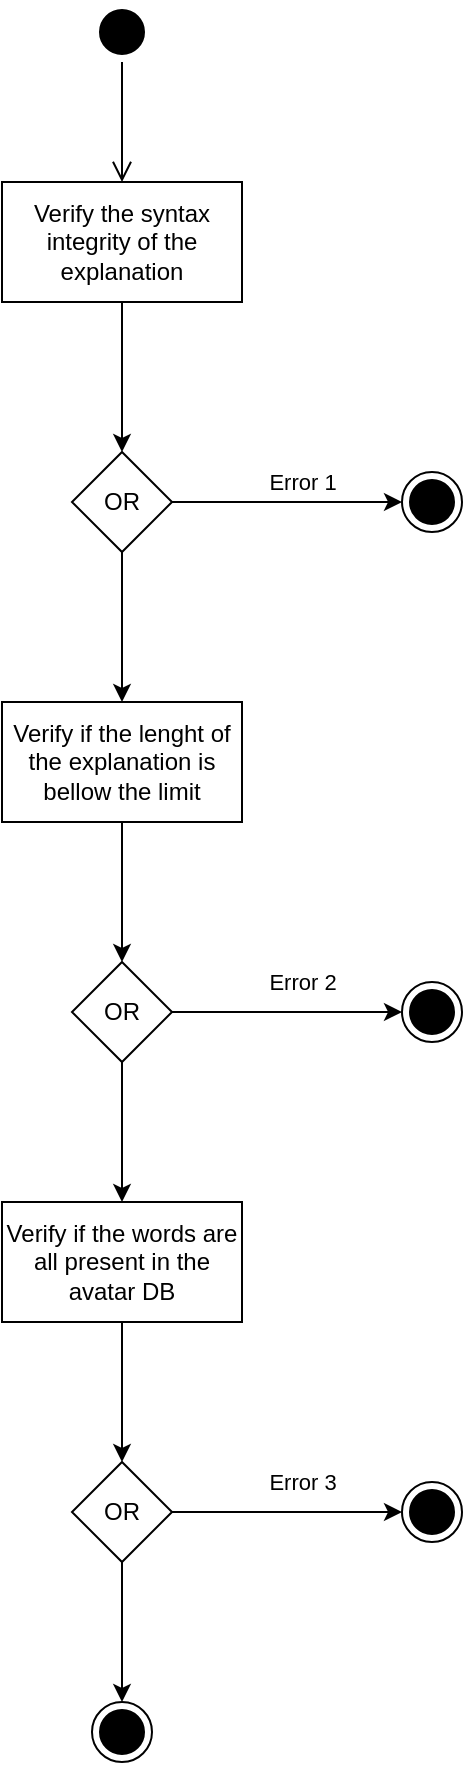 <mxfile version="12.7.1" type="device"><diagram id="CwWsbhPDtxxZaJXfV12A" name="Page-1"><mxGraphModel dx="1422" dy="753" grid="1" gridSize="10" guides="1" tooltips="1" connect="1" arrows="1" fold="1" page="1" pageScale="1" pageWidth="827" pageHeight="1169" math="0" shadow="0"><root><mxCell id="0"/><mxCell id="1" parent="0"/><mxCell id="NgxsHUVpw1s7tGEg42Pa-4" value="" style="ellipse;html=1;shape=startState;fillColor=#000000;strokeColor=#000000;" parent="1" vertex="1"><mxGeometry x="145" y="30" width="30" height="30" as="geometry"/></mxCell><mxCell id="NgxsHUVpw1s7tGEg42Pa-5" value="" style="edgeStyle=orthogonalEdgeStyle;html=1;verticalAlign=bottom;endArrow=open;endSize=8;strokeColor=#000000;entryX=0.5;entryY=0;entryDx=0;entryDy=0;" parent="1" source="NgxsHUVpw1s7tGEg42Pa-4" target="NgxsHUVpw1s7tGEg42Pa-33" edge="1"><mxGeometry relative="1" as="geometry"><mxPoint x="160" y="110" as="targetPoint"/></mxGeometry></mxCell><mxCell id="NgxsHUVpw1s7tGEg42Pa-6" value="" style="ellipse;html=1;shape=endState;fillColor=#000000;strokeColor=#000000;" parent="1" vertex="1"><mxGeometry x="300" y="520" width="30" height="30" as="geometry"/></mxCell><mxCell id="NgxsHUVpw1s7tGEg42Pa-9" style="edgeStyle=orthogonalEdgeStyle;rounded=0;orthogonalLoop=1;jettySize=auto;html=1;strokeColor=#000000;" parent="1" source="NgxsHUVpw1s7tGEg42Pa-7" target="NgxsHUVpw1s7tGEg42Pa-8" edge="1"><mxGeometry relative="1" as="geometry"/></mxCell><mxCell id="NgxsHUVpw1s7tGEg42Pa-7" value="Verify if the lenght of the explanation is bellow the limit" style="rounded=0;whiteSpace=wrap;html=1;strokeColor=#000000;" parent="1" vertex="1"><mxGeometry x="100" y="380" width="120" height="60" as="geometry"/></mxCell><mxCell id="NgxsHUVpw1s7tGEg42Pa-10" value="Error 2" style="edgeStyle=orthogonalEdgeStyle;rounded=0;orthogonalLoop=1;jettySize=auto;html=1;strokeColor=#000000;" parent="1" source="NgxsHUVpw1s7tGEg42Pa-8" target="NgxsHUVpw1s7tGEg42Pa-6" edge="1"><mxGeometry x="0.13" y="15" relative="1" as="geometry"><mxPoint as="offset"/></mxGeometry></mxCell><mxCell id="NgxsHUVpw1s7tGEg42Pa-12" value="" style="edgeStyle=orthogonalEdgeStyle;rounded=0;orthogonalLoop=1;jettySize=auto;html=1;strokeColor=#000000;" parent="1" source="NgxsHUVpw1s7tGEg42Pa-8" target="NgxsHUVpw1s7tGEg42Pa-13" edge="1"><mxGeometry relative="1" as="geometry"><mxPoint x="160" y="630" as="targetPoint"/></mxGeometry></mxCell><mxCell id="NgxsHUVpw1s7tGEg42Pa-8" value="OR" style="rhombus;whiteSpace=wrap;html=1;strokeColor=#000000;" parent="1" vertex="1"><mxGeometry x="135" y="510" width="50" height="50" as="geometry"/></mxCell><mxCell id="NgxsHUVpw1s7tGEg42Pa-13" value="Verify if the words are all present in the avatar DB" style="rounded=0;whiteSpace=wrap;html=1;strokeColor=#000000;" parent="1" vertex="1"><mxGeometry x="100" y="630" width="120" height="60" as="geometry"/></mxCell><mxCell id="NgxsHUVpw1s7tGEg42Pa-14" value="" style="ellipse;html=1;shape=endState;fillColor=#000000;strokeColor=#000000;" parent="1" vertex="1"><mxGeometry x="300" y="770" width="30" height="30" as="geometry"/></mxCell><mxCell id="NgxsHUVpw1s7tGEg42Pa-15" style="edgeStyle=orthogonalEdgeStyle;rounded=0;orthogonalLoop=1;jettySize=auto;html=1;strokeColor=#000000;" parent="1" source="NgxsHUVpw1s7tGEg42Pa-13" target="NgxsHUVpw1s7tGEg42Pa-18" edge="1"><mxGeometry relative="1" as="geometry"><mxPoint x="150" y="700" as="sourcePoint"/></mxGeometry></mxCell><mxCell id="NgxsHUVpw1s7tGEg42Pa-16" value="Error 3" style="edgeStyle=orthogonalEdgeStyle;rounded=0;orthogonalLoop=1;jettySize=auto;html=1;strokeColor=#000000;" parent="1" source="NgxsHUVpw1s7tGEg42Pa-18" target="NgxsHUVpw1s7tGEg42Pa-14" edge="1"><mxGeometry x="0.13" y="15" relative="1" as="geometry"><mxPoint x="255" y="785" as="targetPoint"/><mxPoint as="offset"/></mxGeometry></mxCell><mxCell id="NgxsHUVpw1s7tGEg42Pa-20" value="" style="edgeStyle=orthogonalEdgeStyle;rounded=0;orthogonalLoop=1;jettySize=auto;html=1;strokeColor=#000000;" parent="1" source="NgxsHUVpw1s7tGEg42Pa-18" target="NgxsHUVpw1s7tGEg42Pa-39" edge="1"><mxGeometry relative="1" as="geometry"><mxPoint x="160" y="860" as="targetPoint"/></mxGeometry></mxCell><mxCell id="NgxsHUVpw1s7tGEg42Pa-18" value="OR" style="rhombus;whiteSpace=wrap;html=1;strokeColor=#000000;direction=south;" parent="1" vertex="1"><mxGeometry x="135" y="760" width="50" height="50" as="geometry"/></mxCell><mxCell id="NgxsHUVpw1s7tGEg42Pa-32" value="" style="edgeStyle=orthogonalEdgeStyle;rounded=0;orthogonalLoop=1;jettySize=auto;html=1;strokeColor=#000000;" parent="1" source="NgxsHUVpw1s7tGEg42Pa-33" target="NgxsHUVpw1s7tGEg42Pa-35" edge="1"><mxGeometry relative="1" as="geometry"><mxPoint x="160" y="260" as="targetPoint"/></mxGeometry></mxCell><mxCell id="NgxsHUVpw1s7tGEg42Pa-33" value="Verify the syntax integrity of the explanation" style="rounded=0;whiteSpace=wrap;html=1;strokeColor=#000000;" parent="1" vertex="1"><mxGeometry x="100" y="120" width="120" height="60" as="geometry"/></mxCell><mxCell id="NgxsHUVpw1s7tGEg42Pa-34" value="Error 1" style="edgeStyle=orthogonalEdgeStyle;rounded=0;orthogonalLoop=1;jettySize=auto;html=1;strokeColor=#000000;entryX=0;entryY=0.5;entryDx=0;entryDy=0;" parent="1" source="NgxsHUVpw1s7tGEg42Pa-35" target="NgxsHUVpw1s7tGEg42Pa-40" edge="1"><mxGeometry x="0.13" y="10" relative="1" as="geometry"><mxPoint x="255" y="280" as="targetPoint"/><mxPoint as="offset"/></mxGeometry></mxCell><mxCell id="NgxsHUVpw1s7tGEg42Pa-38" style="edgeStyle=orthogonalEdgeStyle;rounded=0;orthogonalLoop=1;jettySize=auto;html=1;strokeColor=#000000;" parent="1" source="NgxsHUVpw1s7tGEg42Pa-35" target="NgxsHUVpw1s7tGEg42Pa-7" edge="1"><mxGeometry relative="1" as="geometry"/></mxCell><mxCell id="NgxsHUVpw1s7tGEg42Pa-35" value="OR" style="rhombus;whiteSpace=wrap;html=1;strokeColor=#000000;direction=south;" parent="1" vertex="1"><mxGeometry x="135" y="255" width="50" height="50" as="geometry"/></mxCell><mxCell id="NgxsHUVpw1s7tGEg42Pa-39" value="" style="ellipse;html=1;shape=endState;fillColor=#000000;strokeColor=#000000;direction=south;" parent="1" vertex="1"><mxGeometry x="145" y="880" width="30" height="30" as="geometry"/></mxCell><mxCell id="NgxsHUVpw1s7tGEg42Pa-40" value="" style="ellipse;html=1;shape=endState;fillColor=#000000;strokeColor=#000000;" parent="1" vertex="1"><mxGeometry x="300" y="265" width="30" height="30" as="geometry"/></mxCell></root></mxGraphModel></diagram></mxfile>